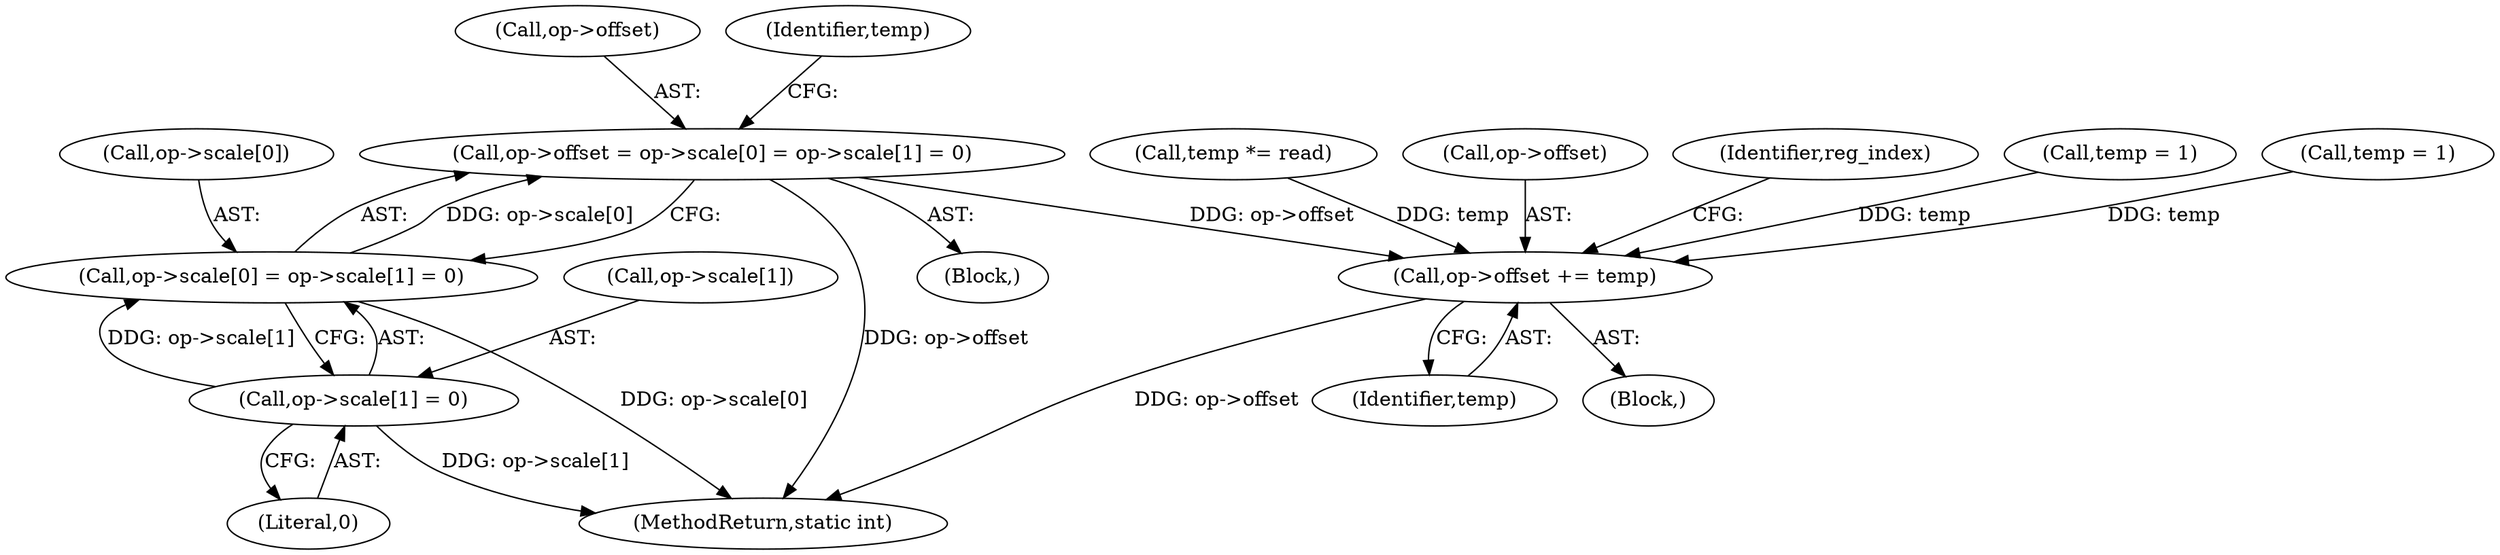 digraph "0_radare2_9b46d38dd3c4de6048a488b655c7319f845af185@pointer" {
"1000331" [label="(Call,op->offset = op->scale[0] = op->scale[1] = 0)"];
"1000335" [label="(Call,op->scale[0] = op->scale[1] = 0)"];
"1000341" [label="(Call,op->scale[1] = 0)"];
"1000443" [label="(Call,op->offset += temp)"];
"1000332" [label="(Call,op->offset)"];
"1000336" [label="(Call,op->scale[0])"];
"1000442" [label="(Block,)"];
"1000944" [label="(MethodReturn,static int)"];
"1000447" [label="(Identifier,temp)"];
"1000697" [label="(Call,temp *= read)"];
"1000350" [label="(Identifier,temp)"];
"1000342" [label="(Call,op->scale[1])"];
"1000444" [label="(Call,op->offset)"];
"1000450" [label="(Identifier,reg_index)"];
"1000460" [label="(Call,temp = 1)"];
"1000335" [label="(Call,op->scale[0] = op->scale[1] = 0)"];
"1000443" [label="(Call,op->offset += temp)"];
"1000341" [label="(Call,op->scale[1] = 0)"];
"1000347" [label="(Literal,0)"];
"1000349" [label="(Call,temp = 1)"];
"1000331" [label="(Call,op->offset = op->scale[0] = op->scale[1] = 0)"];
"1000319" [label="(Block,)"];
"1000331" -> "1000319"  [label="AST: "];
"1000331" -> "1000335"  [label="CFG: "];
"1000332" -> "1000331"  [label="AST: "];
"1000335" -> "1000331"  [label="AST: "];
"1000350" -> "1000331"  [label="CFG: "];
"1000331" -> "1000944"  [label="DDG: op->offset"];
"1000335" -> "1000331"  [label="DDG: op->scale[0]"];
"1000331" -> "1000443"  [label="DDG: op->offset"];
"1000335" -> "1000341"  [label="CFG: "];
"1000336" -> "1000335"  [label="AST: "];
"1000341" -> "1000335"  [label="AST: "];
"1000335" -> "1000944"  [label="DDG: op->scale[0]"];
"1000341" -> "1000335"  [label="DDG: op->scale[1]"];
"1000341" -> "1000347"  [label="CFG: "];
"1000342" -> "1000341"  [label="AST: "];
"1000347" -> "1000341"  [label="AST: "];
"1000341" -> "1000944"  [label="DDG: op->scale[1]"];
"1000443" -> "1000442"  [label="AST: "];
"1000443" -> "1000447"  [label="CFG: "];
"1000444" -> "1000443"  [label="AST: "];
"1000447" -> "1000443"  [label="AST: "];
"1000450" -> "1000443"  [label="CFG: "];
"1000443" -> "1000944"  [label="DDG: op->offset"];
"1000460" -> "1000443"  [label="DDG: temp"];
"1000349" -> "1000443"  [label="DDG: temp"];
"1000697" -> "1000443"  [label="DDG: temp"];
}
